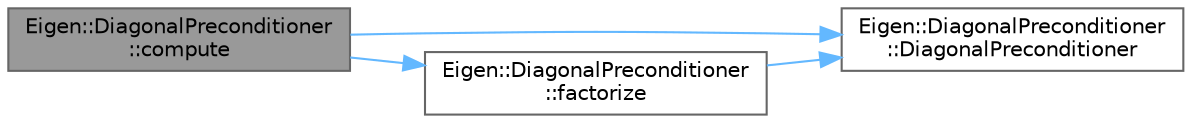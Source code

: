 digraph "Eigen::DiagonalPreconditioner::compute"
{
 // LATEX_PDF_SIZE
  bgcolor="transparent";
  edge [fontname=Helvetica,fontsize=10,labelfontname=Helvetica,labelfontsize=10];
  node [fontname=Helvetica,fontsize=10,shape=box,height=0.2,width=0.4];
  rankdir="LR";
  Node1 [id="Node000001",label="Eigen::DiagonalPreconditioner\l::compute",height=0.2,width=0.4,color="gray40", fillcolor="grey60", style="filled", fontcolor="black",tooltip=" "];
  Node1 -> Node2 [id="edge4_Node000001_Node000002",color="steelblue1",style="solid",tooltip=" "];
  Node2 [id="Node000002",label="Eigen::DiagonalPreconditioner\l::DiagonalPreconditioner",height=0.2,width=0.4,color="grey40", fillcolor="white", style="filled",URL="$class_eigen_1_1_diagonal_preconditioner.html#ae7d19e26de3f8c96f659356b9453a788",tooltip=" "];
  Node1 -> Node3 [id="edge5_Node000001_Node000003",color="steelblue1",style="solid",tooltip=" "];
  Node3 [id="Node000003",label="Eigen::DiagonalPreconditioner\l::factorize",height=0.2,width=0.4,color="grey40", fillcolor="white", style="filled",URL="$class_eigen_1_1_diagonal_preconditioner.html#ad66307f966798e1b9ebdc9ef2ddc8ea7",tooltip=" "];
  Node3 -> Node2 [id="edge6_Node000003_Node000002",color="steelblue1",style="solid",tooltip=" "];
}
